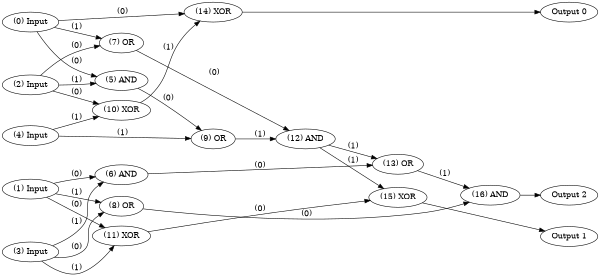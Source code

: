digraph NeuralNetwork {
rankdir=LR;
size="4,3";
center = true;
node0 [label="(0) Input", color=black, labelfontcolor=black, fontcolor=black];
node1 [label="(1) Input", color=black, labelfontcolor=black, fontcolor=black];
node2 [label="(2) Input", color=black, labelfontcolor=black, fontcolor=black];
node3 [label="(3) Input", color=black, labelfontcolor=black, fontcolor=black];
node4 [label="(4) Input", color=black, labelfontcolor=black, fontcolor=black];
node5 [label="(5) AND", color=black, labelfontcolor=black, fontcolor=black];
node0 -> node5 [label=" (0)", labelfontcolor=black, fontcolor=black, bold=true, color=black];
node2 -> node5 [label=" (1)", labelfontcolor=black, fontcolor=black, bold=true, color=black];
node6 [label="(6) AND", color=black, labelfontcolor=black, fontcolor=black];
node1 -> node6 [label=" (0)", labelfontcolor=black, fontcolor=black, bold=true, color=black];
node3 -> node6 [label=" (1)", labelfontcolor=black, fontcolor=black, bold=true, color=black];
node7 [label="(7) OR", color=black, labelfontcolor=black, fontcolor=black];
node2 -> node7 [label=" (0)", labelfontcolor=black, fontcolor=black, bold=true, color=black];
node0 -> node7 [label=" (1)", labelfontcolor=black, fontcolor=black, bold=true, color=black];
node8 [label="(8) OR", color=black, labelfontcolor=black, fontcolor=black];
node3 -> node8 [label=" (0)", labelfontcolor=black, fontcolor=black, bold=true, color=black];
node1 -> node8 [label=" (1)", labelfontcolor=black, fontcolor=black, bold=true, color=black];
node9 [label="(9) OR", color=black, labelfontcolor=black, fontcolor=black];
node5 -> node9 [label=" (0)", labelfontcolor=black, fontcolor=black, bold=true, color=black];
node4 -> node9 [label=" (1)", labelfontcolor=black, fontcolor=black, bold=true, color=black];
node10 [label="(10) XOR", color=black, labelfontcolor=black, fontcolor=black];
node2 -> node10 [label=" (0)", labelfontcolor=black, fontcolor=black, bold=true, color=black];
node4 -> node10 [label=" (1)", labelfontcolor=black, fontcolor=black, bold=true, color=black];
node11 [label="(11) XOR", color=black, labelfontcolor=black, fontcolor=black];
node1 -> node11 [label=" (0)", labelfontcolor=black, fontcolor=black, bold=true, color=black];
node3 -> node11 [label=" (1)", labelfontcolor=black, fontcolor=black, bold=true, color=black];
node12 [label="(12) AND", color=black, labelfontcolor=black, fontcolor=black];
node7 -> node12 [label=" (0)", labelfontcolor=black, fontcolor=black, bold=true, color=black];
node9 -> node12 [label=" (1)", labelfontcolor=black, fontcolor=black, bold=true, color=black];
node13 [label="(13) OR", color=black, labelfontcolor=black, fontcolor=black];
node6 -> node13 [label=" (0)", labelfontcolor=black, fontcolor=black, bold=true, color=black];
node12 -> node13 [label=" (1)", labelfontcolor=black, fontcolor=black, bold=true, color=black];
node14 [label="(14) XOR", color=black, labelfontcolor=black, fontcolor=black];
node0 -> node14 [label=" (0)", labelfontcolor=black, fontcolor=black, bold=true, color=black];
node10 -> node14 [label=" (1)", labelfontcolor=black, fontcolor=black, bold=true, color=black];
node15 [label="(15) XOR", color=black, labelfontcolor=black, fontcolor=black];
node11 -> node15 [label=" (0)", labelfontcolor=black, fontcolor=black, bold=true, color=black];
node12 -> node15 [label=" (1)", labelfontcolor=black, fontcolor=black, bold=true, color=black];
node16 [label="(16) AND", color=black, labelfontcolor=black, fontcolor=black];
node8 -> node16 [label=" (0)", labelfontcolor=black, fontcolor=black, bold=true, color=black];
node13 -> node16 [label=" (1)", labelfontcolor=black, fontcolor=black, bold=true, color=black];
node17 [label="Output 0", color=black, labelfontcolor=black, fontcolor=black];
node14 -> node17 [labelfontcolor=black, fontcolor=black, bold=true, color=black];
node18 [label="Output 1", color=black, labelfontcolor=black, fontcolor=black];
node15 -> node18 [labelfontcolor=black, fontcolor=black, bold=true, color=black];
node19 [label="Output 2", color=black, labelfontcolor=black, fontcolor=black];
node16 -> node19 [labelfontcolor=black, fontcolor=black, bold=true, color=black];
{ rank = source; "node0"; "node1"; "node2"; "node3"; "node4"; }
{ rank = max;"node17";"node18";"node19"; }
}